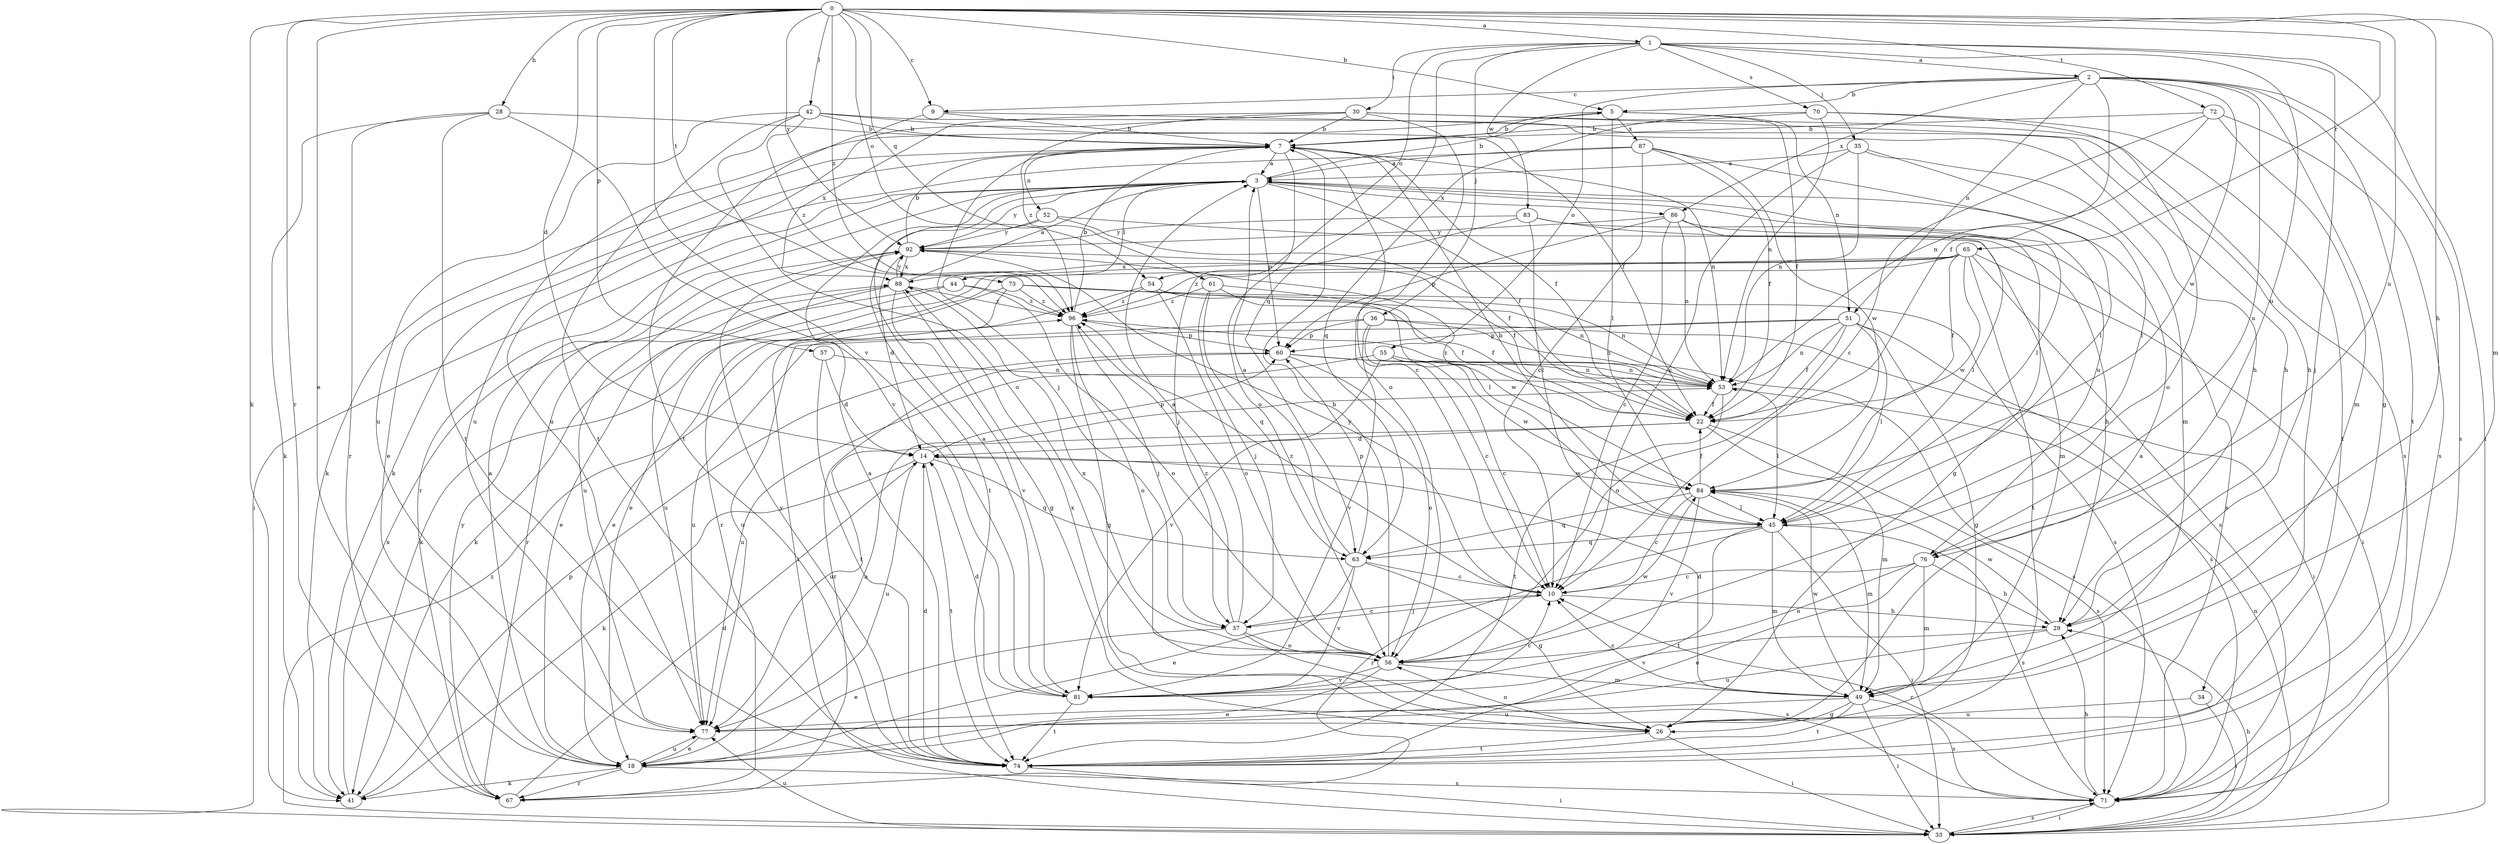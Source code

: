 strict digraph  {
0;
1;
2;
3;
5;
7;
9;
10;
14;
18;
22;
26;
28;
29;
30;
33;
34;
35;
36;
37;
41;
42;
44;
45;
49;
51;
52;
53;
54;
55;
56;
57;
60;
61;
63;
65;
67;
70;
71;
72;
73;
74;
76;
77;
81;
83;
84;
86;
87;
88;
92;
96;
0 -> 1  [label=a];
0 -> 5  [label=b];
0 -> 9  [label=c];
0 -> 14  [label=d];
0 -> 18  [label=e];
0 -> 28  [label=h];
0 -> 29  [label=h];
0 -> 41  [label=k];
0 -> 42  [label=l];
0 -> 49  [label=m];
0 -> 54  [label=o];
0 -> 57  [label=p];
0 -> 61  [label=q];
0 -> 65  [label=r];
0 -> 67  [label=r];
0 -> 72  [label=t];
0 -> 73  [label=t];
0 -> 76  [label=u];
0 -> 81  [label=v];
0 -> 92  [label=y];
0 -> 96  [label=z];
1 -> 2  [label=a];
1 -> 30  [label=i];
1 -> 33  [label=i];
1 -> 34  [label=j];
1 -> 35  [label=j];
1 -> 36  [label=j];
1 -> 54  [label=o];
1 -> 63  [label=q];
1 -> 70  [label=s];
1 -> 76  [label=u];
1 -> 83  [label=w];
2 -> 5  [label=b];
2 -> 9  [label=c];
2 -> 22  [label=f];
2 -> 26  [label=g];
2 -> 51  [label=n];
2 -> 55  [label=o];
2 -> 71  [label=s];
2 -> 74  [label=t];
2 -> 76  [label=u];
2 -> 84  [label=w];
2 -> 86  [label=x];
3 -> 5  [label=b];
3 -> 22  [label=f];
3 -> 33  [label=i];
3 -> 44  [label=l];
3 -> 45  [label=l];
3 -> 60  [label=p];
3 -> 67  [label=r];
3 -> 76  [label=u];
3 -> 86  [label=x];
3 -> 92  [label=y];
5 -> 7  [label=b];
5 -> 22  [label=f];
5 -> 45  [label=l];
5 -> 51  [label=n];
5 -> 77  [label=u];
5 -> 87  [label=x];
7 -> 3  [label=a];
7 -> 10  [label=c];
7 -> 18  [label=e];
7 -> 22  [label=f];
7 -> 37  [label=j];
7 -> 41  [label=k];
7 -> 52  [label=n];
7 -> 53  [label=n];
7 -> 56  [label=o];
9 -> 7  [label=b];
9 -> 29  [label=h];
9 -> 74  [label=t];
10 -> 29  [label=h];
10 -> 37  [label=j];
10 -> 92  [label=y];
10 -> 96  [label=z];
14 -> 41  [label=k];
14 -> 60  [label=p];
14 -> 63  [label=q];
14 -> 74  [label=t];
14 -> 77  [label=u];
14 -> 84  [label=w];
18 -> 3  [label=a];
18 -> 41  [label=k];
18 -> 53  [label=n];
18 -> 67  [label=r];
18 -> 71  [label=s];
18 -> 77  [label=u];
22 -> 14  [label=d];
22 -> 49  [label=m];
22 -> 71  [label=s];
22 -> 77  [label=u];
26 -> 3  [label=a];
26 -> 33  [label=i];
26 -> 56  [label=o];
26 -> 74  [label=t];
26 -> 88  [label=x];
28 -> 7  [label=b];
28 -> 41  [label=k];
28 -> 67  [label=r];
28 -> 74  [label=t];
28 -> 81  [label=v];
29 -> 77  [label=u];
29 -> 81  [label=v];
29 -> 84  [label=w];
30 -> 7  [label=b];
30 -> 29  [label=h];
30 -> 56  [label=o];
30 -> 71  [label=s];
30 -> 77  [label=u];
30 -> 88  [label=x];
30 -> 96  [label=z];
33 -> 29  [label=h];
33 -> 53  [label=n];
33 -> 71  [label=s];
33 -> 77  [label=u];
33 -> 96  [label=z];
34 -> 33  [label=i];
34 -> 77  [label=u];
35 -> 3  [label=a];
35 -> 10  [label=c];
35 -> 45  [label=l];
35 -> 49  [label=m];
35 -> 53  [label=n];
36 -> 10  [label=c];
36 -> 33  [label=i];
36 -> 53  [label=n];
36 -> 60  [label=p];
36 -> 77  [label=u];
36 -> 81  [label=v];
37 -> 3  [label=a];
37 -> 10  [label=c];
37 -> 18  [label=e];
37 -> 56  [label=o];
37 -> 71  [label=s];
37 -> 96  [label=z];
41 -> 60  [label=p];
41 -> 88  [label=x];
42 -> 7  [label=b];
42 -> 22  [label=f];
42 -> 29  [label=h];
42 -> 56  [label=o];
42 -> 74  [label=t];
42 -> 77  [label=u];
42 -> 96  [label=z];
44 -> 41  [label=k];
44 -> 56  [label=o];
44 -> 77  [label=u];
44 -> 96  [label=z];
45 -> 7  [label=b];
45 -> 33  [label=i];
45 -> 49  [label=m];
45 -> 63  [label=q];
45 -> 67  [label=r];
45 -> 71  [label=s];
45 -> 74  [label=t];
49 -> 10  [label=c];
49 -> 14  [label=d];
49 -> 26  [label=g];
49 -> 33  [label=i];
49 -> 71  [label=s];
49 -> 74  [label=t];
49 -> 77  [label=u];
49 -> 84  [label=w];
51 -> 22  [label=f];
51 -> 26  [label=g];
51 -> 45  [label=l];
51 -> 53  [label=n];
51 -> 56  [label=o];
51 -> 60  [label=p];
51 -> 71  [label=s];
51 -> 77  [label=u];
52 -> 22  [label=f];
52 -> 49  [label=m];
52 -> 74  [label=t];
52 -> 92  [label=y];
53 -> 22  [label=f];
53 -> 45  [label=l];
53 -> 74  [label=t];
53 -> 96  [label=z];
54 -> 22  [label=f];
54 -> 33  [label=i];
54 -> 53  [label=n];
54 -> 56  [label=o];
54 -> 96  [label=z];
55 -> 10  [label=c];
55 -> 53  [label=n];
55 -> 77  [label=u];
55 -> 81  [label=v];
55 -> 84  [label=w];
56 -> 7  [label=b];
56 -> 18  [label=e];
56 -> 49  [label=m];
56 -> 81  [label=v];
56 -> 84  [label=w];
56 -> 88  [label=x];
57 -> 14  [label=d];
57 -> 53  [label=n];
57 -> 74  [label=t];
60 -> 53  [label=n];
60 -> 56  [label=o];
60 -> 67  [label=r];
60 -> 71  [label=s];
61 -> 22  [label=f];
61 -> 37  [label=j];
61 -> 63  [label=q];
61 -> 84  [label=w];
61 -> 96  [label=z];
63 -> 3  [label=a];
63 -> 10  [label=c];
63 -> 18  [label=e];
63 -> 26  [label=g];
63 -> 60  [label=p];
63 -> 81  [label=v];
65 -> 18  [label=e];
65 -> 22  [label=f];
65 -> 33  [label=i];
65 -> 67  [label=r];
65 -> 71  [label=s];
65 -> 74  [label=t];
65 -> 84  [label=w];
65 -> 88  [label=x];
65 -> 96  [label=z];
67 -> 14  [label=d];
67 -> 92  [label=y];
70 -> 7  [label=b];
70 -> 53  [label=n];
70 -> 56  [label=o];
70 -> 63  [label=q];
70 -> 74  [label=t];
71 -> 10  [label=c];
71 -> 29  [label=h];
71 -> 33  [label=i];
72 -> 7  [label=b];
72 -> 10  [label=c];
72 -> 49  [label=m];
72 -> 53  [label=n];
72 -> 71  [label=s];
73 -> 18  [label=e];
73 -> 41  [label=k];
73 -> 53  [label=n];
73 -> 71  [label=s];
73 -> 96  [label=z];
74 -> 3  [label=a];
74 -> 14  [label=d];
74 -> 33  [label=i];
74 -> 92  [label=y];
76 -> 10  [label=c];
76 -> 18  [label=e];
76 -> 29  [label=h];
76 -> 49  [label=m];
76 -> 56  [label=o];
77 -> 18  [label=e];
81 -> 3  [label=a];
81 -> 10  [label=c];
81 -> 14  [label=d];
81 -> 74  [label=t];
83 -> 29  [label=h];
83 -> 37  [label=j];
83 -> 45  [label=l];
83 -> 71  [label=s];
83 -> 92  [label=y];
84 -> 10  [label=c];
84 -> 22  [label=f];
84 -> 45  [label=l];
84 -> 49  [label=m];
84 -> 63  [label=q];
84 -> 81  [label=v];
86 -> 10  [label=c];
86 -> 26  [label=g];
86 -> 45  [label=l];
86 -> 53  [label=n];
86 -> 60  [label=p];
86 -> 92  [label=y];
87 -> 3  [label=a];
87 -> 10  [label=c];
87 -> 22  [label=f];
87 -> 41  [label=k];
87 -> 45  [label=l];
87 -> 84  [label=w];
88 -> 3  [label=a];
88 -> 18  [label=e];
88 -> 26  [label=g];
88 -> 67  [label=r];
88 -> 81  [label=v];
88 -> 92  [label=y];
88 -> 96  [label=z];
92 -> 7  [label=b];
92 -> 14  [label=d];
92 -> 22  [label=f];
92 -> 45  [label=l];
92 -> 77  [label=u];
92 -> 88  [label=x];
96 -> 7  [label=b];
96 -> 26  [label=g];
96 -> 37  [label=j];
96 -> 56  [label=o];
96 -> 60  [label=p];
}
